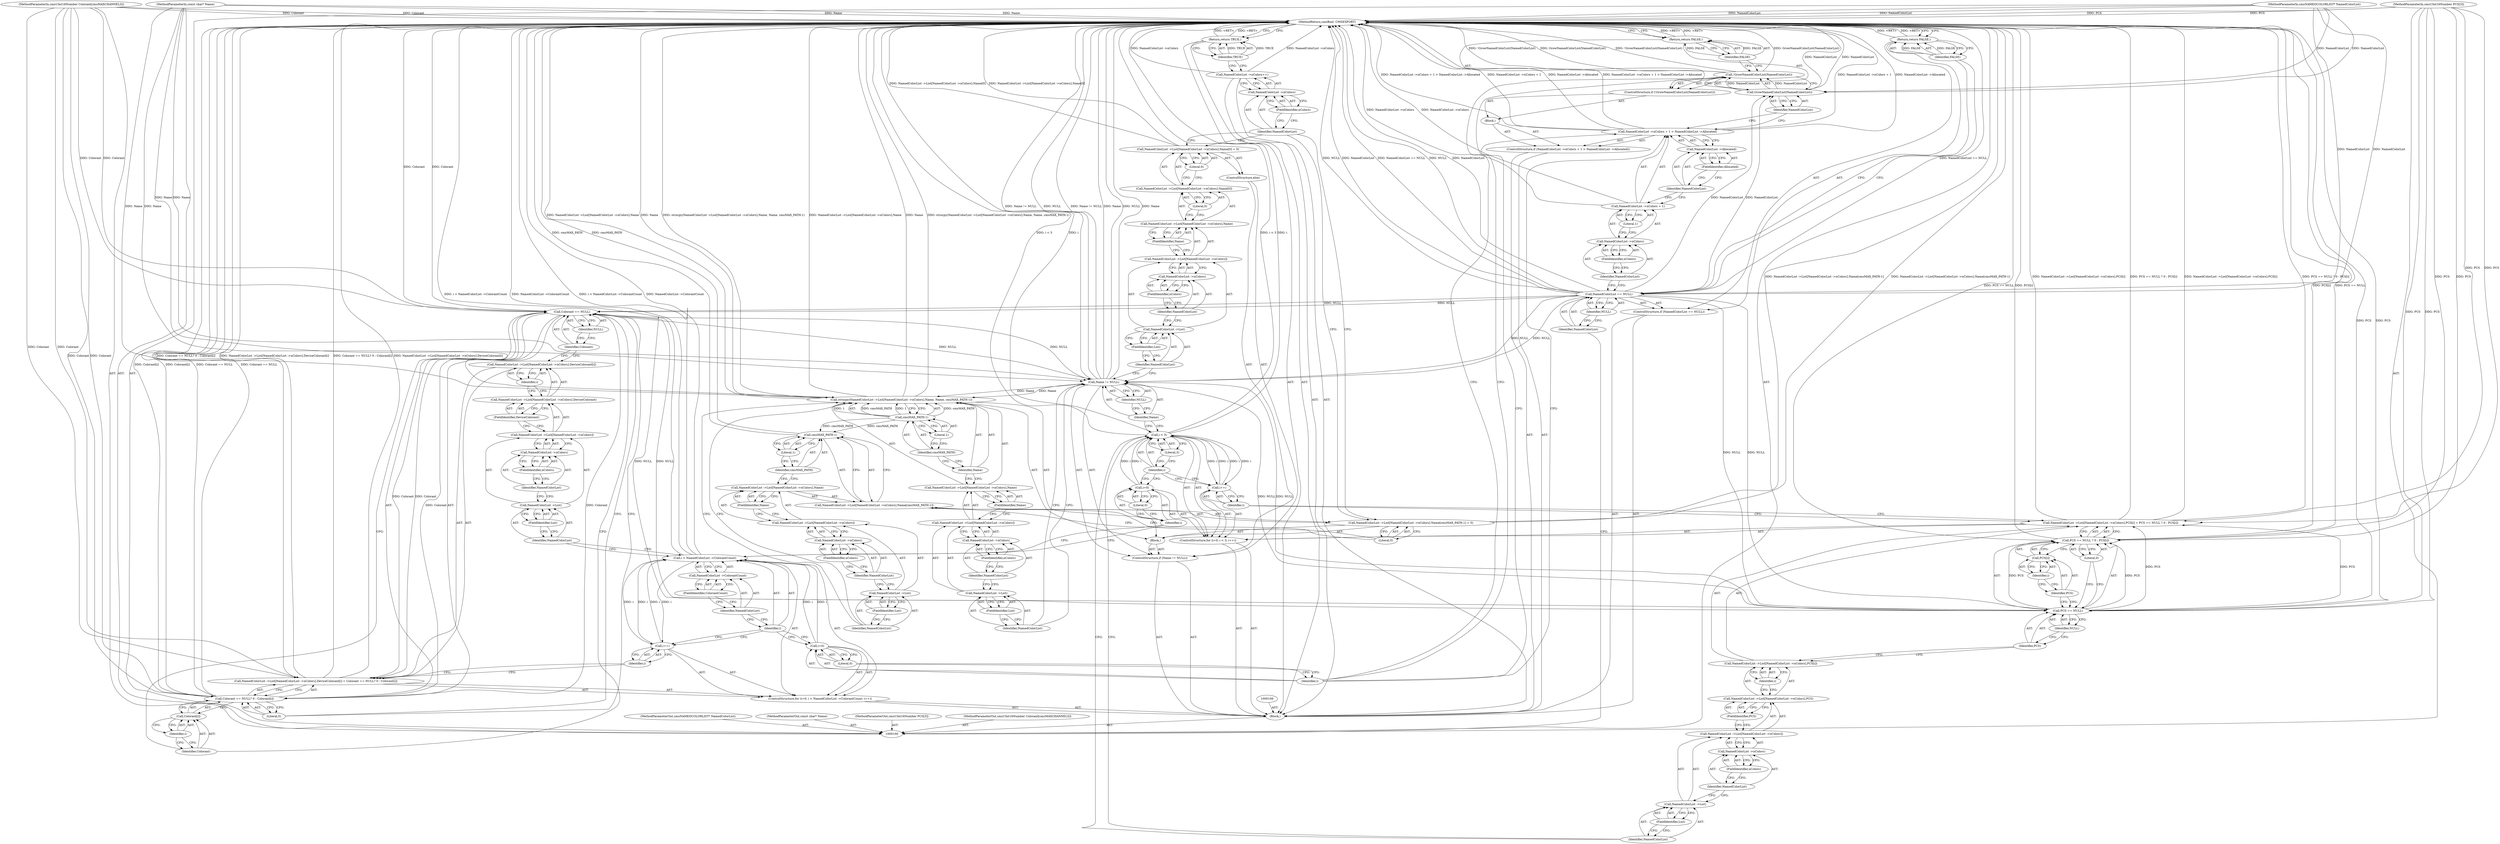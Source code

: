 digraph "0_Little-CMS_91c2db7f2559be504211b283bc3a2c631d6f06d9_1" {
"1000244" [label="(MethodReturn,cmsBool  CMSEXPORT)"];
"1000101" [label="(MethodParameterIn,cmsNAMEDCOLORLIST* NamedColorList)"];
"1000329" [label="(MethodParameterOut,cmsNAMEDCOLORLIST* NamedColorList)"];
"1000125" [label="(Call,!GrowNamedColorList(NamedColorList))"];
"1000126" [label="(Call,GrowNamedColorList(NamedColorList))"];
"1000127" [label="(Identifier,NamedColorList)"];
"1000128" [label="(Return,return FALSE;)"];
"1000129" [label="(Identifier,FALSE)"];
"1000124" [label="(ControlStructure,if (!GrowNamedColorList(NamedColorList)))"];
"1000133" [label="(Literal,0)"];
"1000134" [label="(Call,i < NamedColorList ->ColorantCount)"];
"1000135" [label="(Identifier,i)"];
"1000136" [label="(Call,NamedColorList ->ColorantCount)"];
"1000137" [label="(Identifier,NamedColorList)"];
"1000138" [label="(FieldIdentifier,ColorantCount)"];
"1000130" [label="(ControlStructure,for (i=0; i < NamedColorList ->ColorantCount; i++))"];
"1000139" [label="(Call,i++)"];
"1000140" [label="(Identifier,i)"];
"1000131" [label="(Call,i=0)"];
"1000132" [label="(Identifier,i)"];
"1000160" [label="(Identifier,i)"];
"1000147" [label="(FieldIdentifier,List)"];
"1000148" [label="(Call,NamedColorList ->nColors)"];
"1000149" [label="(Identifier,NamedColorList)"];
"1000150" [label="(FieldIdentifier,nColors)"];
"1000151" [label="(FieldIdentifier,DeviceColorant)"];
"1000152" [label="(Identifier,i)"];
"1000153" [label="(Call,Colorant == NULL? 0 : Colorant[i])"];
"1000154" [label="(Call,Colorant == NULL)"];
"1000155" [label="(Identifier,Colorant)"];
"1000141" [label="(Call,NamedColorList ->List[NamedColorList ->nColors].DeviceColorant[i] = Colorant == NULL? 0 : Colorant[i])"];
"1000142" [label="(Call,NamedColorList ->List[NamedColorList ->nColors].DeviceColorant[i])"];
"1000143" [label="(Call,NamedColorList ->List[NamedColorList ->nColors].DeviceColorant)"];
"1000144" [label="(Call,NamedColorList ->List[NamedColorList ->nColors])"];
"1000145" [label="(Call,NamedColorList ->List)"];
"1000146" [label="(Identifier,NamedColorList)"];
"1000156" [label="(Identifier,NULL)"];
"1000157" [label="(Literal,0)"];
"1000158" [label="(Call,Colorant[i])"];
"1000159" [label="(Identifier,Colorant)"];
"1000164" [label="(Literal,0)"];
"1000165" [label="(Call,i < 3)"];
"1000166" [label="(Identifier,i)"];
"1000167" [label="(Literal,3)"];
"1000168" [label="(Call,i++)"];
"1000169" [label="(Identifier,i)"];
"1000161" [label="(ControlStructure,for (i=0; i < 3; i++))"];
"1000162" [label="(Call,i=0)"];
"1000163" [label="(Identifier,i)"];
"1000176" [label="(FieldIdentifier,List)"];
"1000177" [label="(Call,NamedColorList ->nColors)"];
"1000178" [label="(Identifier,NamedColorList)"];
"1000179" [label="(FieldIdentifier,nColors)"];
"1000180" [label="(FieldIdentifier,PCS)"];
"1000181" [label="(Identifier,i)"];
"1000182" [label="(Call,PCS == NULL ? 0 : PCS[i])"];
"1000183" [label="(Call,PCS == NULL)"];
"1000184" [label="(Identifier,PCS)"];
"1000185" [label="(Identifier,NULL)"];
"1000186" [label="(Literal,0)"];
"1000170" [label="(Call,NamedColorList ->List[NamedColorList ->nColors].PCS[i] = PCS == NULL ? 0 : PCS[i])"];
"1000171" [label="(Call,NamedColorList ->List[NamedColorList ->nColors].PCS[i])"];
"1000172" [label="(Call,NamedColorList ->List[NamedColorList ->nColors].PCS)"];
"1000173" [label="(Call,NamedColorList ->List[NamedColorList ->nColors])"];
"1000174" [label="(Call,NamedColorList ->List)"];
"1000175" [label="(Identifier,NamedColorList)"];
"1000187" [label="(Call,PCS[i])"];
"1000188" [label="(Identifier,PCS)"];
"1000189" [label="(Identifier,i)"];
"1000193" [label="(Identifier,NULL)"];
"1000194" [label="(Block,)"];
"1000190" [label="(ControlStructure,if (Name != NULL))"];
"1000191" [label="(Call,Name != NULL)"];
"1000192" [label="(Identifier,Name)"];
"1000102" [label="(MethodParameterIn,const char* Name)"];
"1000330" [label="(MethodParameterOut,const char* Name)"];
"1000196" [label="(Call,NamedColorList ->List[NamedColorList ->nColors].Name)"];
"1000197" [label="(Call,NamedColorList ->List[NamedColorList ->nColors])"];
"1000198" [label="(Call,NamedColorList ->List)"];
"1000199" [label="(Identifier,NamedColorList)"];
"1000200" [label="(FieldIdentifier,List)"];
"1000201" [label="(Call,NamedColorList ->nColors)"];
"1000202" [label="(Identifier,NamedColorList)"];
"1000203" [label="(FieldIdentifier,nColors)"];
"1000204" [label="(FieldIdentifier,Name)"];
"1000205" [label="(Identifier,Name)"];
"1000206" [label="(Call,cmsMAX_PATH-1)"];
"1000207" [label="(Identifier,cmsMAX_PATH)"];
"1000195" [label="(Call,strncpy(NamedColorList ->List[NamedColorList ->nColors].Name, Name, cmsMAX_PATH-1))"];
"1000208" [label="(Literal,1)"];
"1000215" [label="(FieldIdentifier,List)"];
"1000216" [label="(Call,NamedColorList ->nColors)"];
"1000217" [label="(Identifier,NamedColorList)"];
"1000218" [label="(FieldIdentifier,nColors)"];
"1000219" [label="(FieldIdentifier,Name)"];
"1000220" [label="(Call,cmsMAX_PATH-1)"];
"1000221" [label="(Identifier,cmsMAX_PATH)"];
"1000222" [label="(Literal,1)"];
"1000223" [label="(Literal,0)"];
"1000209" [label="(Call,NamedColorList ->List[NamedColorList ->nColors].Name[cmsMAX_PATH-1] = 0)"];
"1000210" [label="(Call,NamedColorList ->List[NamedColorList ->nColors].Name[cmsMAX_PATH-1])"];
"1000211" [label="(Call,NamedColorList ->List[NamedColorList ->nColors].Name)"];
"1000212" [label="(Call,NamedColorList ->List[NamedColorList ->nColors])"];
"1000213" [label="(Call,NamedColorList ->List)"];
"1000214" [label="(Identifier,NamedColorList)"];
"1000224" [label="(ControlStructure,else)"];
"1000231" [label="(FieldIdentifier,List)"];
"1000232" [label="(Call,NamedColorList ->nColors)"];
"1000233" [label="(Identifier,NamedColorList)"];
"1000234" [label="(FieldIdentifier,nColors)"];
"1000235" [label="(FieldIdentifier,Name)"];
"1000236" [label="(Literal,0)"];
"1000237" [label="(Literal,0)"];
"1000225" [label="(Call,NamedColorList ->List[NamedColorList ->nColors].Name[0] = 0)"];
"1000226" [label="(Call,NamedColorList ->List[NamedColorList ->nColors].Name[0])"];
"1000227" [label="(Call,NamedColorList ->List[NamedColorList ->nColors].Name)"];
"1000228" [label="(Call,NamedColorList ->List[NamedColorList ->nColors])"];
"1000229" [label="(Call,NamedColorList ->List)"];
"1000230" [label="(Identifier,NamedColorList)"];
"1000241" [label="(FieldIdentifier,nColors)"];
"1000238" [label="(Call,NamedColorList ->nColors++)"];
"1000239" [label="(Call,NamedColorList ->nColors)"];
"1000240" [label="(Identifier,NamedColorList)"];
"1000103" [label="(MethodParameterIn,cmsUInt16Number PCS[3])"];
"1000331" [label="(MethodParameterOut,cmsUInt16Number PCS[3])"];
"1000104" [label="(MethodParameterIn,cmsUInt16Number Colorant[cmsMAXCHANNELS])"];
"1000332" [label="(MethodParameterOut,cmsUInt16Number Colorant[cmsMAXCHANNELS])"];
"1000243" [label="(Identifier,TRUE)"];
"1000242" [label="(Return,return TRUE;)"];
"1000105" [label="(Block,)"];
"1000110" [label="(Identifier,NULL)"];
"1000111" [label="(Return,return FALSE;)"];
"1000112" [label="(Identifier,FALSE)"];
"1000107" [label="(ControlStructure,if (NamedColorList == NULL))"];
"1000108" [label="(Call,NamedColorList == NULL)"];
"1000109" [label="(Identifier,NamedColorList)"];
"1000118" [label="(FieldIdentifier,nColors)"];
"1000119" [label="(Literal,1)"];
"1000120" [label="(Call,NamedColorList ->Allocated)"];
"1000121" [label="(Identifier,NamedColorList)"];
"1000113" [label="(ControlStructure,if (NamedColorList ->nColors + 1 > NamedColorList ->Allocated))"];
"1000122" [label="(FieldIdentifier,Allocated)"];
"1000123" [label="(Block,)"];
"1000114" [label="(Call,NamedColorList ->nColors + 1 > NamedColorList ->Allocated)"];
"1000115" [label="(Call,NamedColorList ->nColors + 1)"];
"1000116" [label="(Call,NamedColorList ->nColors)"];
"1000117" [label="(Identifier,NamedColorList)"];
"1000244" -> "1000100"  [label="AST: "];
"1000244" -> "1000111"  [label="CFG: "];
"1000244" -> "1000128"  [label="CFG: "];
"1000244" -> "1000242"  [label="CFG: "];
"1000111" -> "1000244"  [label="DDG: <RET>"];
"1000170" -> "1000244"  [label="DDG: PCS == NULL ? 0 : PCS[i]"];
"1000170" -> "1000244"  [label="DDG: NamedColorList ->List[NamedColorList ->nColors].PCS[i]"];
"1000104" -> "1000244"  [label="DDG: Colorant"];
"1000225" -> "1000244"  [label="DDG: NamedColorList ->List[NamedColorList ->nColors].Name[0]"];
"1000102" -> "1000244"  [label="DDG: Name"];
"1000153" -> "1000244"  [label="DDG: Colorant == NULL"];
"1000153" -> "1000244"  [label="DDG: Colorant[i]"];
"1000195" -> "1000244"  [label="DDG: Name"];
"1000195" -> "1000244"  [label="DDG: strncpy(NamedColorList ->List[NamedColorList ->nColors].Name, Name, cmsMAX_PATH-1)"];
"1000195" -> "1000244"  [label="DDG: NamedColorList ->List[NamedColorList ->nColors].Name"];
"1000108" -> "1000244"  [label="DDG: NamedColorList"];
"1000108" -> "1000244"  [label="DDG: NamedColorList == NULL"];
"1000108" -> "1000244"  [label="DDG: NULL"];
"1000165" -> "1000244"  [label="DDG: i < 3"];
"1000165" -> "1000244"  [label="DDG: i"];
"1000125" -> "1000244"  [label="DDG: GrowNamedColorList(NamedColorList)"];
"1000125" -> "1000244"  [label="DDG: !GrowNamedColorList(NamedColorList)"];
"1000182" -> "1000244"  [label="DDG: PCS[i]"];
"1000182" -> "1000244"  [label="DDG: PCS == NULL"];
"1000141" -> "1000244"  [label="DDG: NamedColorList ->List[NamedColorList ->nColors].DeviceColorant[i]"];
"1000141" -> "1000244"  [label="DDG: Colorant == NULL? 0 : Colorant[i]"];
"1000220" -> "1000244"  [label="DDG: cmsMAX_PATH"];
"1000209" -> "1000244"  [label="DDG: NamedColorList ->List[NamedColorList ->nColors].Name[cmsMAX_PATH-1]"];
"1000238" -> "1000244"  [label="DDG: NamedColorList ->nColors"];
"1000114" -> "1000244"  [label="DDG: NamedColorList ->nColors + 1 > NamedColorList ->Allocated"];
"1000114" -> "1000244"  [label="DDG: NamedColorList ->nColors + 1"];
"1000114" -> "1000244"  [label="DDG: NamedColorList ->Allocated"];
"1000183" -> "1000244"  [label="DDG: PCS"];
"1000154" -> "1000244"  [label="DDG: Colorant"];
"1000134" -> "1000244"  [label="DDG: i < NamedColorList ->ColorantCount"];
"1000134" -> "1000244"  [label="DDG: NamedColorList ->ColorantCount"];
"1000103" -> "1000244"  [label="DDG: PCS"];
"1000191" -> "1000244"  [label="DDG: Name != NULL"];
"1000191" -> "1000244"  [label="DDG: NULL"];
"1000191" -> "1000244"  [label="DDG: Name"];
"1000126" -> "1000244"  [label="DDG: NamedColorList"];
"1000101" -> "1000244"  [label="DDG: NamedColorList"];
"1000115" -> "1000244"  [label="DDG: NamedColorList ->nColors"];
"1000128" -> "1000244"  [label="DDG: <RET>"];
"1000242" -> "1000244"  [label="DDG: <RET>"];
"1000101" -> "1000100"  [label="AST: "];
"1000101" -> "1000244"  [label="DDG: NamedColorList"];
"1000101" -> "1000108"  [label="DDG: NamedColorList"];
"1000101" -> "1000126"  [label="DDG: NamedColorList"];
"1000329" -> "1000100"  [label="AST: "];
"1000125" -> "1000124"  [label="AST: "];
"1000125" -> "1000126"  [label="CFG: "];
"1000126" -> "1000125"  [label="AST: "];
"1000129" -> "1000125"  [label="CFG: "];
"1000132" -> "1000125"  [label="CFG: "];
"1000125" -> "1000244"  [label="DDG: GrowNamedColorList(NamedColorList)"];
"1000125" -> "1000244"  [label="DDG: !GrowNamedColorList(NamedColorList)"];
"1000126" -> "1000125"  [label="DDG: NamedColorList"];
"1000126" -> "1000125"  [label="AST: "];
"1000126" -> "1000127"  [label="CFG: "];
"1000127" -> "1000126"  [label="AST: "];
"1000125" -> "1000126"  [label="CFG: "];
"1000126" -> "1000244"  [label="DDG: NamedColorList"];
"1000126" -> "1000125"  [label="DDG: NamedColorList"];
"1000108" -> "1000126"  [label="DDG: NamedColorList"];
"1000101" -> "1000126"  [label="DDG: NamedColorList"];
"1000127" -> "1000126"  [label="AST: "];
"1000127" -> "1000114"  [label="CFG: "];
"1000126" -> "1000127"  [label="CFG: "];
"1000128" -> "1000124"  [label="AST: "];
"1000128" -> "1000129"  [label="CFG: "];
"1000129" -> "1000128"  [label="AST: "];
"1000244" -> "1000128"  [label="CFG: "];
"1000128" -> "1000244"  [label="DDG: <RET>"];
"1000129" -> "1000128"  [label="DDG: FALSE"];
"1000129" -> "1000128"  [label="AST: "];
"1000129" -> "1000125"  [label="CFG: "];
"1000128" -> "1000129"  [label="CFG: "];
"1000129" -> "1000128"  [label="DDG: FALSE"];
"1000124" -> "1000123"  [label="AST: "];
"1000125" -> "1000124"  [label="AST: "];
"1000128" -> "1000124"  [label="AST: "];
"1000133" -> "1000131"  [label="AST: "];
"1000133" -> "1000132"  [label="CFG: "];
"1000131" -> "1000133"  [label="CFG: "];
"1000134" -> "1000130"  [label="AST: "];
"1000134" -> "1000136"  [label="CFG: "];
"1000135" -> "1000134"  [label="AST: "];
"1000136" -> "1000134"  [label="AST: "];
"1000146" -> "1000134"  [label="CFG: "];
"1000163" -> "1000134"  [label="CFG: "];
"1000134" -> "1000244"  [label="DDG: i < NamedColorList ->ColorantCount"];
"1000134" -> "1000244"  [label="DDG: NamedColorList ->ColorantCount"];
"1000131" -> "1000134"  [label="DDG: i"];
"1000139" -> "1000134"  [label="DDG: i"];
"1000134" -> "1000139"  [label="DDG: i"];
"1000135" -> "1000134"  [label="AST: "];
"1000135" -> "1000131"  [label="CFG: "];
"1000135" -> "1000139"  [label="CFG: "];
"1000137" -> "1000135"  [label="CFG: "];
"1000136" -> "1000134"  [label="AST: "];
"1000136" -> "1000138"  [label="CFG: "];
"1000137" -> "1000136"  [label="AST: "];
"1000138" -> "1000136"  [label="AST: "];
"1000134" -> "1000136"  [label="CFG: "];
"1000137" -> "1000136"  [label="AST: "];
"1000137" -> "1000135"  [label="CFG: "];
"1000138" -> "1000137"  [label="CFG: "];
"1000138" -> "1000136"  [label="AST: "];
"1000138" -> "1000137"  [label="CFG: "];
"1000136" -> "1000138"  [label="CFG: "];
"1000130" -> "1000105"  [label="AST: "];
"1000131" -> "1000130"  [label="AST: "];
"1000134" -> "1000130"  [label="AST: "];
"1000139" -> "1000130"  [label="AST: "];
"1000141" -> "1000130"  [label="AST: "];
"1000139" -> "1000130"  [label="AST: "];
"1000139" -> "1000140"  [label="CFG: "];
"1000140" -> "1000139"  [label="AST: "];
"1000135" -> "1000139"  [label="CFG: "];
"1000139" -> "1000134"  [label="DDG: i"];
"1000134" -> "1000139"  [label="DDG: i"];
"1000140" -> "1000139"  [label="AST: "];
"1000140" -> "1000141"  [label="CFG: "];
"1000139" -> "1000140"  [label="CFG: "];
"1000131" -> "1000130"  [label="AST: "];
"1000131" -> "1000133"  [label="CFG: "];
"1000132" -> "1000131"  [label="AST: "];
"1000133" -> "1000131"  [label="AST: "];
"1000135" -> "1000131"  [label="CFG: "];
"1000131" -> "1000134"  [label="DDG: i"];
"1000132" -> "1000131"  [label="AST: "];
"1000132" -> "1000125"  [label="CFG: "];
"1000132" -> "1000114"  [label="CFG: "];
"1000133" -> "1000132"  [label="CFG: "];
"1000160" -> "1000158"  [label="AST: "];
"1000160" -> "1000159"  [label="CFG: "];
"1000158" -> "1000160"  [label="CFG: "];
"1000147" -> "1000145"  [label="AST: "];
"1000147" -> "1000146"  [label="CFG: "];
"1000145" -> "1000147"  [label="CFG: "];
"1000148" -> "1000144"  [label="AST: "];
"1000148" -> "1000150"  [label="CFG: "];
"1000149" -> "1000148"  [label="AST: "];
"1000150" -> "1000148"  [label="AST: "];
"1000144" -> "1000148"  [label="CFG: "];
"1000149" -> "1000148"  [label="AST: "];
"1000149" -> "1000145"  [label="CFG: "];
"1000150" -> "1000149"  [label="CFG: "];
"1000150" -> "1000148"  [label="AST: "];
"1000150" -> "1000149"  [label="CFG: "];
"1000148" -> "1000150"  [label="CFG: "];
"1000151" -> "1000143"  [label="AST: "];
"1000151" -> "1000144"  [label="CFG: "];
"1000143" -> "1000151"  [label="CFG: "];
"1000152" -> "1000142"  [label="AST: "];
"1000152" -> "1000143"  [label="CFG: "];
"1000142" -> "1000152"  [label="CFG: "];
"1000153" -> "1000141"  [label="AST: "];
"1000153" -> "1000157"  [label="CFG: "];
"1000153" -> "1000158"  [label="CFG: "];
"1000154" -> "1000153"  [label="AST: "];
"1000157" -> "1000153"  [label="AST: "];
"1000158" -> "1000153"  [label="AST: "];
"1000141" -> "1000153"  [label="CFG: "];
"1000153" -> "1000244"  [label="DDG: Colorant == NULL"];
"1000153" -> "1000244"  [label="DDG: Colorant[i]"];
"1000154" -> "1000153"  [label="DDG: Colorant"];
"1000104" -> "1000153"  [label="DDG: Colorant"];
"1000154" -> "1000153"  [label="AST: "];
"1000154" -> "1000156"  [label="CFG: "];
"1000155" -> "1000154"  [label="AST: "];
"1000156" -> "1000154"  [label="AST: "];
"1000157" -> "1000154"  [label="CFG: "];
"1000159" -> "1000154"  [label="CFG: "];
"1000154" -> "1000244"  [label="DDG: Colorant"];
"1000154" -> "1000141"  [label="DDG: Colorant"];
"1000104" -> "1000154"  [label="DDG: Colorant"];
"1000108" -> "1000154"  [label="DDG: NULL"];
"1000154" -> "1000153"  [label="DDG: Colorant"];
"1000154" -> "1000183"  [label="DDG: NULL"];
"1000154" -> "1000191"  [label="DDG: NULL"];
"1000155" -> "1000154"  [label="AST: "];
"1000155" -> "1000142"  [label="CFG: "];
"1000156" -> "1000155"  [label="CFG: "];
"1000141" -> "1000130"  [label="AST: "];
"1000141" -> "1000153"  [label="CFG: "];
"1000142" -> "1000141"  [label="AST: "];
"1000153" -> "1000141"  [label="AST: "];
"1000140" -> "1000141"  [label="CFG: "];
"1000141" -> "1000244"  [label="DDG: NamedColorList ->List[NamedColorList ->nColors].DeviceColorant[i]"];
"1000141" -> "1000244"  [label="DDG: Colorant == NULL? 0 : Colorant[i]"];
"1000154" -> "1000141"  [label="DDG: Colorant"];
"1000104" -> "1000141"  [label="DDG: Colorant"];
"1000142" -> "1000141"  [label="AST: "];
"1000142" -> "1000152"  [label="CFG: "];
"1000143" -> "1000142"  [label="AST: "];
"1000152" -> "1000142"  [label="AST: "];
"1000155" -> "1000142"  [label="CFG: "];
"1000143" -> "1000142"  [label="AST: "];
"1000143" -> "1000151"  [label="CFG: "];
"1000144" -> "1000143"  [label="AST: "];
"1000151" -> "1000143"  [label="AST: "];
"1000152" -> "1000143"  [label="CFG: "];
"1000144" -> "1000143"  [label="AST: "];
"1000144" -> "1000148"  [label="CFG: "];
"1000145" -> "1000144"  [label="AST: "];
"1000148" -> "1000144"  [label="AST: "];
"1000151" -> "1000144"  [label="CFG: "];
"1000145" -> "1000144"  [label="AST: "];
"1000145" -> "1000147"  [label="CFG: "];
"1000146" -> "1000145"  [label="AST: "];
"1000147" -> "1000145"  [label="AST: "];
"1000149" -> "1000145"  [label="CFG: "];
"1000146" -> "1000145"  [label="AST: "];
"1000146" -> "1000134"  [label="CFG: "];
"1000147" -> "1000146"  [label="CFG: "];
"1000156" -> "1000154"  [label="AST: "];
"1000156" -> "1000155"  [label="CFG: "];
"1000154" -> "1000156"  [label="CFG: "];
"1000157" -> "1000153"  [label="AST: "];
"1000157" -> "1000154"  [label="CFG: "];
"1000153" -> "1000157"  [label="CFG: "];
"1000158" -> "1000153"  [label="AST: "];
"1000158" -> "1000160"  [label="CFG: "];
"1000159" -> "1000158"  [label="AST: "];
"1000160" -> "1000158"  [label="AST: "];
"1000153" -> "1000158"  [label="CFG: "];
"1000159" -> "1000158"  [label="AST: "];
"1000159" -> "1000154"  [label="CFG: "];
"1000160" -> "1000159"  [label="CFG: "];
"1000164" -> "1000162"  [label="AST: "];
"1000164" -> "1000163"  [label="CFG: "];
"1000162" -> "1000164"  [label="CFG: "];
"1000165" -> "1000161"  [label="AST: "];
"1000165" -> "1000167"  [label="CFG: "];
"1000166" -> "1000165"  [label="AST: "];
"1000167" -> "1000165"  [label="AST: "];
"1000175" -> "1000165"  [label="CFG: "];
"1000192" -> "1000165"  [label="CFG: "];
"1000165" -> "1000244"  [label="DDG: i < 3"];
"1000165" -> "1000244"  [label="DDG: i"];
"1000168" -> "1000165"  [label="DDG: i"];
"1000162" -> "1000165"  [label="DDG: i"];
"1000165" -> "1000168"  [label="DDG: i"];
"1000166" -> "1000165"  [label="AST: "];
"1000166" -> "1000162"  [label="CFG: "];
"1000166" -> "1000168"  [label="CFG: "];
"1000167" -> "1000166"  [label="CFG: "];
"1000167" -> "1000165"  [label="AST: "];
"1000167" -> "1000166"  [label="CFG: "];
"1000165" -> "1000167"  [label="CFG: "];
"1000168" -> "1000161"  [label="AST: "];
"1000168" -> "1000169"  [label="CFG: "];
"1000169" -> "1000168"  [label="AST: "];
"1000166" -> "1000168"  [label="CFG: "];
"1000168" -> "1000165"  [label="DDG: i"];
"1000165" -> "1000168"  [label="DDG: i"];
"1000169" -> "1000168"  [label="AST: "];
"1000169" -> "1000170"  [label="CFG: "];
"1000168" -> "1000169"  [label="CFG: "];
"1000161" -> "1000105"  [label="AST: "];
"1000162" -> "1000161"  [label="AST: "];
"1000165" -> "1000161"  [label="AST: "];
"1000168" -> "1000161"  [label="AST: "];
"1000170" -> "1000161"  [label="AST: "];
"1000162" -> "1000161"  [label="AST: "];
"1000162" -> "1000164"  [label="CFG: "];
"1000163" -> "1000162"  [label="AST: "];
"1000164" -> "1000162"  [label="AST: "];
"1000166" -> "1000162"  [label="CFG: "];
"1000162" -> "1000165"  [label="DDG: i"];
"1000163" -> "1000162"  [label="AST: "];
"1000163" -> "1000134"  [label="CFG: "];
"1000164" -> "1000163"  [label="CFG: "];
"1000176" -> "1000174"  [label="AST: "];
"1000176" -> "1000175"  [label="CFG: "];
"1000174" -> "1000176"  [label="CFG: "];
"1000177" -> "1000173"  [label="AST: "];
"1000177" -> "1000179"  [label="CFG: "];
"1000178" -> "1000177"  [label="AST: "];
"1000179" -> "1000177"  [label="AST: "];
"1000173" -> "1000177"  [label="CFG: "];
"1000178" -> "1000177"  [label="AST: "];
"1000178" -> "1000174"  [label="CFG: "];
"1000179" -> "1000178"  [label="CFG: "];
"1000179" -> "1000177"  [label="AST: "];
"1000179" -> "1000178"  [label="CFG: "];
"1000177" -> "1000179"  [label="CFG: "];
"1000180" -> "1000172"  [label="AST: "];
"1000180" -> "1000173"  [label="CFG: "];
"1000172" -> "1000180"  [label="CFG: "];
"1000181" -> "1000171"  [label="AST: "];
"1000181" -> "1000172"  [label="CFG: "];
"1000171" -> "1000181"  [label="CFG: "];
"1000182" -> "1000170"  [label="AST: "];
"1000182" -> "1000186"  [label="CFG: "];
"1000182" -> "1000187"  [label="CFG: "];
"1000183" -> "1000182"  [label="AST: "];
"1000186" -> "1000182"  [label="AST: "];
"1000187" -> "1000182"  [label="AST: "];
"1000170" -> "1000182"  [label="CFG: "];
"1000182" -> "1000244"  [label="DDG: PCS[i]"];
"1000182" -> "1000244"  [label="DDG: PCS == NULL"];
"1000183" -> "1000182"  [label="DDG: PCS"];
"1000103" -> "1000182"  [label="DDG: PCS"];
"1000183" -> "1000182"  [label="AST: "];
"1000183" -> "1000185"  [label="CFG: "];
"1000184" -> "1000183"  [label="AST: "];
"1000185" -> "1000183"  [label="AST: "];
"1000186" -> "1000183"  [label="CFG: "];
"1000188" -> "1000183"  [label="CFG: "];
"1000183" -> "1000244"  [label="DDG: PCS"];
"1000183" -> "1000170"  [label="DDG: PCS"];
"1000103" -> "1000183"  [label="DDG: PCS"];
"1000108" -> "1000183"  [label="DDG: NULL"];
"1000154" -> "1000183"  [label="DDG: NULL"];
"1000183" -> "1000182"  [label="DDG: PCS"];
"1000183" -> "1000191"  [label="DDG: NULL"];
"1000184" -> "1000183"  [label="AST: "];
"1000184" -> "1000171"  [label="CFG: "];
"1000185" -> "1000184"  [label="CFG: "];
"1000185" -> "1000183"  [label="AST: "];
"1000185" -> "1000184"  [label="CFG: "];
"1000183" -> "1000185"  [label="CFG: "];
"1000186" -> "1000182"  [label="AST: "];
"1000186" -> "1000183"  [label="CFG: "];
"1000182" -> "1000186"  [label="CFG: "];
"1000170" -> "1000161"  [label="AST: "];
"1000170" -> "1000182"  [label="CFG: "];
"1000171" -> "1000170"  [label="AST: "];
"1000182" -> "1000170"  [label="AST: "];
"1000169" -> "1000170"  [label="CFG: "];
"1000170" -> "1000244"  [label="DDG: PCS == NULL ? 0 : PCS[i]"];
"1000170" -> "1000244"  [label="DDG: NamedColorList ->List[NamedColorList ->nColors].PCS[i]"];
"1000183" -> "1000170"  [label="DDG: PCS"];
"1000103" -> "1000170"  [label="DDG: PCS"];
"1000171" -> "1000170"  [label="AST: "];
"1000171" -> "1000181"  [label="CFG: "];
"1000172" -> "1000171"  [label="AST: "];
"1000181" -> "1000171"  [label="AST: "];
"1000184" -> "1000171"  [label="CFG: "];
"1000172" -> "1000171"  [label="AST: "];
"1000172" -> "1000180"  [label="CFG: "];
"1000173" -> "1000172"  [label="AST: "];
"1000180" -> "1000172"  [label="AST: "];
"1000181" -> "1000172"  [label="CFG: "];
"1000173" -> "1000172"  [label="AST: "];
"1000173" -> "1000177"  [label="CFG: "];
"1000174" -> "1000173"  [label="AST: "];
"1000177" -> "1000173"  [label="AST: "];
"1000180" -> "1000173"  [label="CFG: "];
"1000174" -> "1000173"  [label="AST: "];
"1000174" -> "1000176"  [label="CFG: "];
"1000175" -> "1000174"  [label="AST: "];
"1000176" -> "1000174"  [label="AST: "];
"1000178" -> "1000174"  [label="CFG: "];
"1000175" -> "1000174"  [label="AST: "];
"1000175" -> "1000165"  [label="CFG: "];
"1000176" -> "1000175"  [label="CFG: "];
"1000187" -> "1000182"  [label="AST: "];
"1000187" -> "1000189"  [label="CFG: "];
"1000188" -> "1000187"  [label="AST: "];
"1000189" -> "1000187"  [label="AST: "];
"1000182" -> "1000187"  [label="CFG: "];
"1000188" -> "1000187"  [label="AST: "];
"1000188" -> "1000183"  [label="CFG: "];
"1000189" -> "1000188"  [label="CFG: "];
"1000189" -> "1000187"  [label="AST: "];
"1000189" -> "1000188"  [label="CFG: "];
"1000187" -> "1000189"  [label="CFG: "];
"1000193" -> "1000191"  [label="AST: "];
"1000193" -> "1000192"  [label="CFG: "];
"1000191" -> "1000193"  [label="CFG: "];
"1000194" -> "1000190"  [label="AST: "];
"1000195" -> "1000194"  [label="AST: "];
"1000209" -> "1000194"  [label="AST: "];
"1000190" -> "1000105"  [label="AST: "];
"1000191" -> "1000190"  [label="AST: "];
"1000194" -> "1000190"  [label="AST: "];
"1000224" -> "1000190"  [label="AST: "];
"1000191" -> "1000190"  [label="AST: "];
"1000191" -> "1000193"  [label="CFG: "];
"1000192" -> "1000191"  [label="AST: "];
"1000193" -> "1000191"  [label="AST: "];
"1000199" -> "1000191"  [label="CFG: "];
"1000230" -> "1000191"  [label="CFG: "];
"1000191" -> "1000244"  [label="DDG: Name != NULL"];
"1000191" -> "1000244"  [label="DDG: NULL"];
"1000191" -> "1000244"  [label="DDG: Name"];
"1000102" -> "1000191"  [label="DDG: Name"];
"1000183" -> "1000191"  [label="DDG: NULL"];
"1000108" -> "1000191"  [label="DDG: NULL"];
"1000154" -> "1000191"  [label="DDG: NULL"];
"1000191" -> "1000195"  [label="DDG: Name"];
"1000192" -> "1000191"  [label="AST: "];
"1000192" -> "1000165"  [label="CFG: "];
"1000193" -> "1000192"  [label="CFG: "];
"1000102" -> "1000100"  [label="AST: "];
"1000102" -> "1000244"  [label="DDG: Name"];
"1000102" -> "1000191"  [label="DDG: Name"];
"1000102" -> "1000195"  [label="DDG: Name"];
"1000330" -> "1000100"  [label="AST: "];
"1000196" -> "1000195"  [label="AST: "];
"1000196" -> "1000204"  [label="CFG: "];
"1000197" -> "1000196"  [label="AST: "];
"1000204" -> "1000196"  [label="AST: "];
"1000205" -> "1000196"  [label="CFG: "];
"1000197" -> "1000196"  [label="AST: "];
"1000197" -> "1000201"  [label="CFG: "];
"1000198" -> "1000197"  [label="AST: "];
"1000201" -> "1000197"  [label="AST: "];
"1000204" -> "1000197"  [label="CFG: "];
"1000198" -> "1000197"  [label="AST: "];
"1000198" -> "1000200"  [label="CFG: "];
"1000199" -> "1000198"  [label="AST: "];
"1000200" -> "1000198"  [label="AST: "];
"1000202" -> "1000198"  [label="CFG: "];
"1000199" -> "1000198"  [label="AST: "];
"1000199" -> "1000191"  [label="CFG: "];
"1000200" -> "1000199"  [label="CFG: "];
"1000200" -> "1000198"  [label="AST: "];
"1000200" -> "1000199"  [label="CFG: "];
"1000198" -> "1000200"  [label="CFG: "];
"1000201" -> "1000197"  [label="AST: "];
"1000201" -> "1000203"  [label="CFG: "];
"1000202" -> "1000201"  [label="AST: "];
"1000203" -> "1000201"  [label="AST: "];
"1000197" -> "1000201"  [label="CFG: "];
"1000202" -> "1000201"  [label="AST: "];
"1000202" -> "1000198"  [label="CFG: "];
"1000203" -> "1000202"  [label="CFG: "];
"1000203" -> "1000201"  [label="AST: "];
"1000203" -> "1000202"  [label="CFG: "];
"1000201" -> "1000203"  [label="CFG: "];
"1000204" -> "1000196"  [label="AST: "];
"1000204" -> "1000197"  [label="CFG: "];
"1000196" -> "1000204"  [label="CFG: "];
"1000205" -> "1000195"  [label="AST: "];
"1000205" -> "1000196"  [label="CFG: "];
"1000207" -> "1000205"  [label="CFG: "];
"1000206" -> "1000195"  [label="AST: "];
"1000206" -> "1000208"  [label="CFG: "];
"1000207" -> "1000206"  [label="AST: "];
"1000208" -> "1000206"  [label="AST: "];
"1000195" -> "1000206"  [label="CFG: "];
"1000206" -> "1000195"  [label="DDG: cmsMAX_PATH"];
"1000206" -> "1000195"  [label="DDG: 1"];
"1000206" -> "1000220"  [label="DDG: cmsMAX_PATH"];
"1000207" -> "1000206"  [label="AST: "];
"1000207" -> "1000205"  [label="CFG: "];
"1000208" -> "1000207"  [label="CFG: "];
"1000195" -> "1000194"  [label="AST: "];
"1000195" -> "1000206"  [label="CFG: "];
"1000196" -> "1000195"  [label="AST: "];
"1000205" -> "1000195"  [label="AST: "];
"1000206" -> "1000195"  [label="AST: "];
"1000214" -> "1000195"  [label="CFG: "];
"1000195" -> "1000244"  [label="DDG: Name"];
"1000195" -> "1000244"  [label="DDG: strncpy(NamedColorList ->List[NamedColorList ->nColors].Name, Name, cmsMAX_PATH-1)"];
"1000195" -> "1000244"  [label="DDG: NamedColorList ->List[NamedColorList ->nColors].Name"];
"1000191" -> "1000195"  [label="DDG: Name"];
"1000102" -> "1000195"  [label="DDG: Name"];
"1000206" -> "1000195"  [label="DDG: cmsMAX_PATH"];
"1000206" -> "1000195"  [label="DDG: 1"];
"1000208" -> "1000206"  [label="AST: "];
"1000208" -> "1000207"  [label="CFG: "];
"1000206" -> "1000208"  [label="CFG: "];
"1000215" -> "1000213"  [label="AST: "];
"1000215" -> "1000214"  [label="CFG: "];
"1000213" -> "1000215"  [label="CFG: "];
"1000216" -> "1000212"  [label="AST: "];
"1000216" -> "1000218"  [label="CFG: "];
"1000217" -> "1000216"  [label="AST: "];
"1000218" -> "1000216"  [label="AST: "];
"1000212" -> "1000216"  [label="CFG: "];
"1000217" -> "1000216"  [label="AST: "];
"1000217" -> "1000213"  [label="CFG: "];
"1000218" -> "1000217"  [label="CFG: "];
"1000218" -> "1000216"  [label="AST: "];
"1000218" -> "1000217"  [label="CFG: "];
"1000216" -> "1000218"  [label="CFG: "];
"1000219" -> "1000211"  [label="AST: "];
"1000219" -> "1000212"  [label="CFG: "];
"1000211" -> "1000219"  [label="CFG: "];
"1000220" -> "1000210"  [label="AST: "];
"1000220" -> "1000222"  [label="CFG: "];
"1000221" -> "1000220"  [label="AST: "];
"1000222" -> "1000220"  [label="AST: "];
"1000210" -> "1000220"  [label="CFG: "];
"1000220" -> "1000244"  [label="DDG: cmsMAX_PATH"];
"1000206" -> "1000220"  [label="DDG: cmsMAX_PATH"];
"1000221" -> "1000220"  [label="AST: "];
"1000221" -> "1000211"  [label="CFG: "];
"1000222" -> "1000221"  [label="CFG: "];
"1000222" -> "1000220"  [label="AST: "];
"1000222" -> "1000221"  [label="CFG: "];
"1000220" -> "1000222"  [label="CFG: "];
"1000223" -> "1000209"  [label="AST: "];
"1000223" -> "1000210"  [label="CFG: "];
"1000209" -> "1000223"  [label="CFG: "];
"1000209" -> "1000194"  [label="AST: "];
"1000209" -> "1000223"  [label="CFG: "];
"1000210" -> "1000209"  [label="AST: "];
"1000223" -> "1000209"  [label="AST: "];
"1000240" -> "1000209"  [label="CFG: "];
"1000209" -> "1000244"  [label="DDG: NamedColorList ->List[NamedColorList ->nColors].Name[cmsMAX_PATH-1]"];
"1000210" -> "1000209"  [label="AST: "];
"1000210" -> "1000220"  [label="CFG: "];
"1000211" -> "1000210"  [label="AST: "];
"1000220" -> "1000210"  [label="AST: "];
"1000223" -> "1000210"  [label="CFG: "];
"1000211" -> "1000210"  [label="AST: "];
"1000211" -> "1000219"  [label="CFG: "];
"1000212" -> "1000211"  [label="AST: "];
"1000219" -> "1000211"  [label="AST: "];
"1000221" -> "1000211"  [label="CFG: "];
"1000212" -> "1000211"  [label="AST: "];
"1000212" -> "1000216"  [label="CFG: "];
"1000213" -> "1000212"  [label="AST: "];
"1000216" -> "1000212"  [label="AST: "];
"1000219" -> "1000212"  [label="CFG: "];
"1000213" -> "1000212"  [label="AST: "];
"1000213" -> "1000215"  [label="CFG: "];
"1000214" -> "1000213"  [label="AST: "];
"1000215" -> "1000213"  [label="AST: "];
"1000217" -> "1000213"  [label="CFG: "];
"1000214" -> "1000213"  [label="AST: "];
"1000214" -> "1000195"  [label="CFG: "];
"1000215" -> "1000214"  [label="CFG: "];
"1000224" -> "1000190"  [label="AST: "];
"1000225" -> "1000224"  [label="AST: "];
"1000231" -> "1000229"  [label="AST: "];
"1000231" -> "1000230"  [label="CFG: "];
"1000229" -> "1000231"  [label="CFG: "];
"1000232" -> "1000228"  [label="AST: "];
"1000232" -> "1000234"  [label="CFG: "];
"1000233" -> "1000232"  [label="AST: "];
"1000234" -> "1000232"  [label="AST: "];
"1000228" -> "1000232"  [label="CFG: "];
"1000233" -> "1000232"  [label="AST: "];
"1000233" -> "1000229"  [label="CFG: "];
"1000234" -> "1000233"  [label="CFG: "];
"1000234" -> "1000232"  [label="AST: "];
"1000234" -> "1000233"  [label="CFG: "];
"1000232" -> "1000234"  [label="CFG: "];
"1000235" -> "1000227"  [label="AST: "];
"1000235" -> "1000228"  [label="CFG: "];
"1000227" -> "1000235"  [label="CFG: "];
"1000236" -> "1000226"  [label="AST: "];
"1000236" -> "1000227"  [label="CFG: "];
"1000226" -> "1000236"  [label="CFG: "];
"1000237" -> "1000225"  [label="AST: "];
"1000237" -> "1000226"  [label="CFG: "];
"1000225" -> "1000237"  [label="CFG: "];
"1000225" -> "1000224"  [label="AST: "];
"1000225" -> "1000237"  [label="CFG: "];
"1000226" -> "1000225"  [label="AST: "];
"1000237" -> "1000225"  [label="AST: "];
"1000240" -> "1000225"  [label="CFG: "];
"1000225" -> "1000244"  [label="DDG: NamedColorList ->List[NamedColorList ->nColors].Name[0]"];
"1000226" -> "1000225"  [label="AST: "];
"1000226" -> "1000236"  [label="CFG: "];
"1000227" -> "1000226"  [label="AST: "];
"1000236" -> "1000226"  [label="AST: "];
"1000237" -> "1000226"  [label="CFG: "];
"1000227" -> "1000226"  [label="AST: "];
"1000227" -> "1000235"  [label="CFG: "];
"1000228" -> "1000227"  [label="AST: "];
"1000235" -> "1000227"  [label="AST: "];
"1000236" -> "1000227"  [label="CFG: "];
"1000228" -> "1000227"  [label="AST: "];
"1000228" -> "1000232"  [label="CFG: "];
"1000229" -> "1000228"  [label="AST: "];
"1000232" -> "1000228"  [label="AST: "];
"1000235" -> "1000228"  [label="CFG: "];
"1000229" -> "1000228"  [label="AST: "];
"1000229" -> "1000231"  [label="CFG: "];
"1000230" -> "1000229"  [label="AST: "];
"1000231" -> "1000229"  [label="AST: "];
"1000233" -> "1000229"  [label="CFG: "];
"1000230" -> "1000229"  [label="AST: "];
"1000230" -> "1000191"  [label="CFG: "];
"1000231" -> "1000230"  [label="CFG: "];
"1000241" -> "1000239"  [label="AST: "];
"1000241" -> "1000240"  [label="CFG: "];
"1000239" -> "1000241"  [label="CFG: "];
"1000238" -> "1000105"  [label="AST: "];
"1000238" -> "1000239"  [label="CFG: "];
"1000239" -> "1000238"  [label="AST: "];
"1000243" -> "1000238"  [label="CFG: "];
"1000238" -> "1000244"  [label="DDG: NamedColorList ->nColors"];
"1000239" -> "1000238"  [label="AST: "];
"1000239" -> "1000241"  [label="CFG: "];
"1000240" -> "1000239"  [label="AST: "];
"1000241" -> "1000239"  [label="AST: "];
"1000238" -> "1000239"  [label="CFG: "];
"1000240" -> "1000239"  [label="AST: "];
"1000240" -> "1000209"  [label="CFG: "];
"1000240" -> "1000225"  [label="CFG: "];
"1000241" -> "1000240"  [label="CFG: "];
"1000103" -> "1000100"  [label="AST: "];
"1000103" -> "1000244"  [label="DDG: PCS"];
"1000103" -> "1000170"  [label="DDG: PCS"];
"1000103" -> "1000183"  [label="DDG: PCS"];
"1000103" -> "1000182"  [label="DDG: PCS"];
"1000331" -> "1000100"  [label="AST: "];
"1000104" -> "1000100"  [label="AST: "];
"1000104" -> "1000244"  [label="DDG: Colorant"];
"1000104" -> "1000141"  [label="DDG: Colorant"];
"1000104" -> "1000154"  [label="DDG: Colorant"];
"1000104" -> "1000153"  [label="DDG: Colorant"];
"1000332" -> "1000100"  [label="AST: "];
"1000243" -> "1000242"  [label="AST: "];
"1000243" -> "1000238"  [label="CFG: "];
"1000242" -> "1000243"  [label="CFG: "];
"1000243" -> "1000242"  [label="DDG: TRUE"];
"1000242" -> "1000105"  [label="AST: "];
"1000242" -> "1000243"  [label="CFG: "];
"1000243" -> "1000242"  [label="AST: "];
"1000244" -> "1000242"  [label="CFG: "];
"1000242" -> "1000244"  [label="DDG: <RET>"];
"1000243" -> "1000242"  [label="DDG: TRUE"];
"1000105" -> "1000100"  [label="AST: "];
"1000106" -> "1000105"  [label="AST: "];
"1000107" -> "1000105"  [label="AST: "];
"1000113" -> "1000105"  [label="AST: "];
"1000130" -> "1000105"  [label="AST: "];
"1000161" -> "1000105"  [label="AST: "];
"1000190" -> "1000105"  [label="AST: "];
"1000238" -> "1000105"  [label="AST: "];
"1000242" -> "1000105"  [label="AST: "];
"1000110" -> "1000108"  [label="AST: "];
"1000110" -> "1000109"  [label="CFG: "];
"1000108" -> "1000110"  [label="CFG: "];
"1000111" -> "1000107"  [label="AST: "];
"1000111" -> "1000112"  [label="CFG: "];
"1000112" -> "1000111"  [label="AST: "];
"1000244" -> "1000111"  [label="CFG: "];
"1000111" -> "1000244"  [label="DDG: <RET>"];
"1000112" -> "1000111"  [label="DDG: FALSE"];
"1000112" -> "1000111"  [label="AST: "];
"1000112" -> "1000108"  [label="CFG: "];
"1000111" -> "1000112"  [label="CFG: "];
"1000112" -> "1000111"  [label="DDG: FALSE"];
"1000107" -> "1000105"  [label="AST: "];
"1000108" -> "1000107"  [label="AST: "];
"1000111" -> "1000107"  [label="AST: "];
"1000108" -> "1000107"  [label="AST: "];
"1000108" -> "1000110"  [label="CFG: "];
"1000109" -> "1000108"  [label="AST: "];
"1000110" -> "1000108"  [label="AST: "];
"1000112" -> "1000108"  [label="CFG: "];
"1000117" -> "1000108"  [label="CFG: "];
"1000108" -> "1000244"  [label="DDG: NamedColorList"];
"1000108" -> "1000244"  [label="DDG: NamedColorList == NULL"];
"1000108" -> "1000244"  [label="DDG: NULL"];
"1000101" -> "1000108"  [label="DDG: NamedColorList"];
"1000108" -> "1000126"  [label="DDG: NamedColorList"];
"1000108" -> "1000154"  [label="DDG: NULL"];
"1000108" -> "1000183"  [label="DDG: NULL"];
"1000108" -> "1000191"  [label="DDG: NULL"];
"1000109" -> "1000108"  [label="AST: "];
"1000109" -> "1000100"  [label="CFG: "];
"1000110" -> "1000109"  [label="CFG: "];
"1000118" -> "1000116"  [label="AST: "];
"1000118" -> "1000117"  [label="CFG: "];
"1000116" -> "1000118"  [label="CFG: "];
"1000119" -> "1000115"  [label="AST: "];
"1000119" -> "1000116"  [label="CFG: "];
"1000115" -> "1000119"  [label="CFG: "];
"1000120" -> "1000114"  [label="AST: "];
"1000120" -> "1000122"  [label="CFG: "];
"1000121" -> "1000120"  [label="AST: "];
"1000122" -> "1000120"  [label="AST: "];
"1000114" -> "1000120"  [label="CFG: "];
"1000121" -> "1000120"  [label="AST: "];
"1000121" -> "1000115"  [label="CFG: "];
"1000122" -> "1000121"  [label="CFG: "];
"1000113" -> "1000105"  [label="AST: "];
"1000114" -> "1000113"  [label="AST: "];
"1000123" -> "1000113"  [label="AST: "];
"1000122" -> "1000120"  [label="AST: "];
"1000122" -> "1000121"  [label="CFG: "];
"1000120" -> "1000122"  [label="CFG: "];
"1000123" -> "1000113"  [label="AST: "];
"1000124" -> "1000123"  [label="AST: "];
"1000114" -> "1000113"  [label="AST: "];
"1000114" -> "1000120"  [label="CFG: "];
"1000115" -> "1000114"  [label="AST: "];
"1000120" -> "1000114"  [label="AST: "];
"1000127" -> "1000114"  [label="CFG: "];
"1000132" -> "1000114"  [label="CFG: "];
"1000114" -> "1000244"  [label="DDG: NamedColorList ->nColors + 1 > NamedColorList ->Allocated"];
"1000114" -> "1000244"  [label="DDG: NamedColorList ->nColors + 1"];
"1000114" -> "1000244"  [label="DDG: NamedColorList ->Allocated"];
"1000115" -> "1000114"  [label="AST: "];
"1000115" -> "1000119"  [label="CFG: "];
"1000116" -> "1000115"  [label="AST: "];
"1000119" -> "1000115"  [label="AST: "];
"1000121" -> "1000115"  [label="CFG: "];
"1000115" -> "1000244"  [label="DDG: NamedColorList ->nColors"];
"1000116" -> "1000115"  [label="AST: "];
"1000116" -> "1000118"  [label="CFG: "];
"1000117" -> "1000116"  [label="AST: "];
"1000118" -> "1000116"  [label="AST: "];
"1000119" -> "1000116"  [label="CFG: "];
"1000117" -> "1000116"  [label="AST: "];
"1000117" -> "1000108"  [label="CFG: "];
"1000118" -> "1000117"  [label="CFG: "];
}
